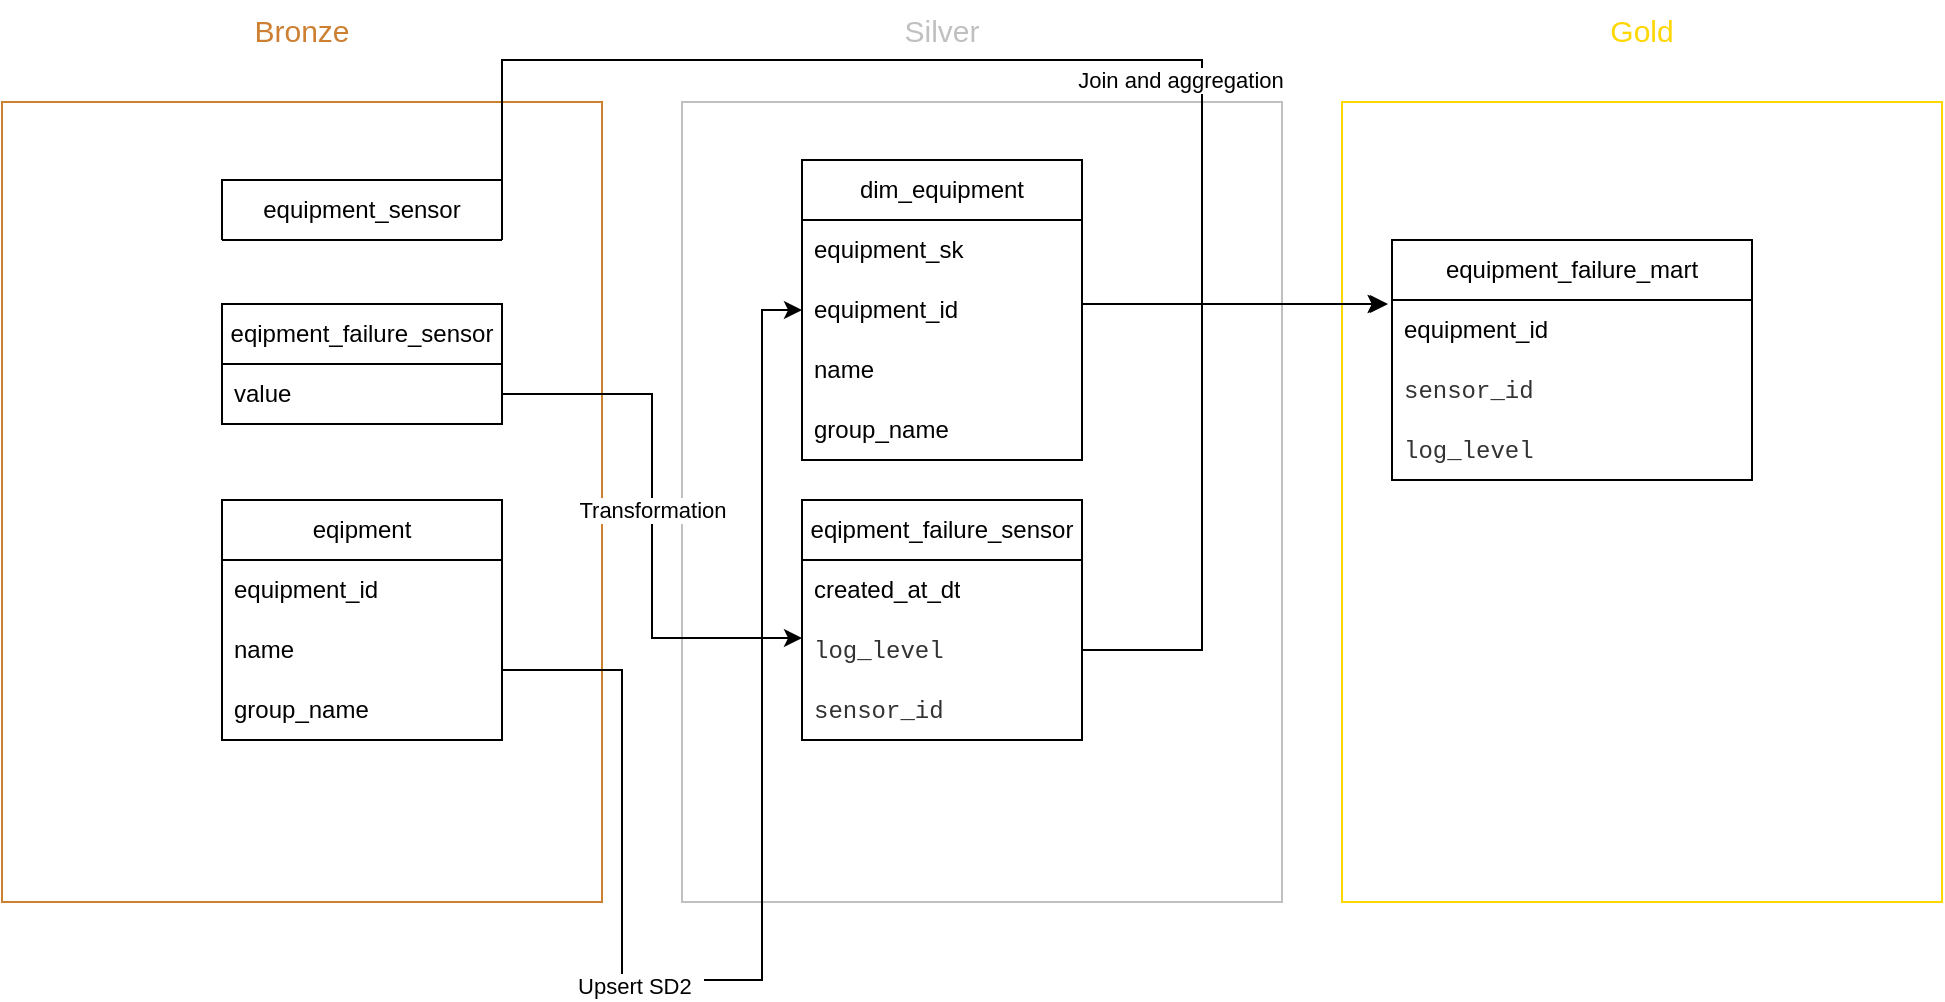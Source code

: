 <mxfile version="22.1.11" type="device">
  <diagram name="Page-1" id="ZjzWsmBTV62_A3QtW8aY">
    <mxGraphModel dx="1781" dy="522" grid="1" gridSize="10" guides="1" tooltips="1" connect="1" arrows="1" fold="1" page="1" pageScale="1" pageWidth="827" pageHeight="1169" math="0" shadow="0">
      <root>
        <mxCell id="0" />
        <mxCell id="1" parent="0" />
        <mxCell id="sxrH0FcB_o8xewcMCAKY-6" value="" style="shape=image;verticalLabelPosition=bottom;labelBackgroundColor=default;verticalAlign=top;aspect=fixed;imageAspect=0;image=https://cdn.icon-icons.com/icons2/2699/PNG/512/apache_kafka_logo_icon_167866.png;" parent="1" vertex="1">
          <mxGeometry x="310" y="253" width="72" height="36" as="geometry" />
        </mxCell>
        <mxCell id="sxrH0FcB_o8xewcMCAKY-8" value="" style="rounded=0;whiteSpace=wrap;html=1;strokeColor=#CD7F32;" parent="1" vertex="1">
          <mxGeometry x="-40" y="71" width="300" height="400" as="geometry" />
        </mxCell>
        <mxCell id="Fhqwz_EcExZ4PF6co_y--1" value="Bronze" style="text;html=1;strokeColor=none;fillColor=default;align=center;verticalAlign=middle;whiteSpace=wrap;rounded=0;fontSize=15;fontColor=#CD7F32;" vertex="1" parent="1">
          <mxGeometry x="80" y="20" width="60" height="30" as="geometry" />
        </mxCell>
        <mxCell id="Fhqwz_EcExZ4PF6co_y--3" value="Silver" style="text;html=1;strokeColor=none;fillColor=none;align=center;verticalAlign=middle;whiteSpace=wrap;rounded=0;fontSize=15;fontColor=#C0C0C0;" vertex="1" parent="1">
          <mxGeometry x="400" y="20" width="60" height="30" as="geometry" />
        </mxCell>
        <mxCell id="Fhqwz_EcExZ4PF6co_y--5" value="&lt;font style=&quot;font-size: 15px;&quot;&gt;Gold&lt;/font&gt;" style="text;html=1;strokeColor=none;fillColor=none;align=center;verticalAlign=middle;whiteSpace=wrap;rounded=0;fontColor=#FFD700;" vertex="1" parent="1">
          <mxGeometry x="750" y="20" width="60" height="30" as="geometry" />
        </mxCell>
        <mxCell id="Fhqwz_EcExZ4PF6co_y--6" value="eqipment" style="swimlane;fontStyle=0;childLayout=stackLayout;horizontal=1;startSize=30;horizontalStack=0;resizeParent=1;resizeParentMax=0;resizeLast=0;collapsible=1;marginBottom=0;whiteSpace=wrap;html=1;" vertex="1" parent="1">
          <mxGeometry x="70" y="270" width="140" height="120" as="geometry">
            <mxRectangle x="110" y="280" width="90" height="30" as="alternateBounds" />
          </mxGeometry>
        </mxCell>
        <mxCell id="Fhqwz_EcExZ4PF6co_y--7" value="equipment_id" style="text;strokeColor=none;fillColor=none;align=left;verticalAlign=middle;spacingLeft=4;spacingRight=4;overflow=hidden;points=[[0,0.5],[1,0.5]];portConstraint=eastwest;rotatable=0;whiteSpace=wrap;html=1;" vertex="1" parent="Fhqwz_EcExZ4PF6co_y--6">
          <mxGeometry y="30" width="140" height="30" as="geometry" />
        </mxCell>
        <mxCell id="Fhqwz_EcExZ4PF6co_y--8" value="name" style="text;strokeColor=none;fillColor=none;align=left;verticalAlign=middle;spacingLeft=4;spacingRight=4;overflow=hidden;points=[[0,0.5],[1,0.5]];portConstraint=eastwest;rotatable=0;whiteSpace=wrap;html=1;" vertex="1" parent="Fhqwz_EcExZ4PF6co_y--6">
          <mxGeometry y="60" width="140" height="30" as="geometry" />
        </mxCell>
        <mxCell id="Fhqwz_EcExZ4PF6co_y--9" value="group_name" style="text;strokeColor=none;fillColor=none;align=left;verticalAlign=middle;spacingLeft=4;spacingRight=4;overflow=hidden;points=[[0,0.5],[1,0.5]];portConstraint=eastwest;rotatable=0;whiteSpace=wrap;html=1;" vertex="1" parent="Fhqwz_EcExZ4PF6co_y--6">
          <mxGeometry y="90" width="140" height="30" as="geometry" />
        </mxCell>
        <mxCell id="Fhqwz_EcExZ4PF6co_y--10" value="" style="rounded=0;whiteSpace=wrap;html=1;strokeColor=#C0C0C0;" vertex="1" parent="1">
          <mxGeometry x="300" y="71" width="300" height="400" as="geometry" />
        </mxCell>
        <mxCell id="Fhqwz_EcExZ4PF6co_y--11" value="" style="rounded=0;whiteSpace=wrap;html=1;strokeColor=#FFD700;fontSize=15;" vertex="1" parent="1">
          <mxGeometry x="630" y="71" width="300" height="400" as="geometry" />
        </mxCell>
        <mxCell id="Fhqwz_EcExZ4PF6co_y--12" value="equipment_sensor" style="swimlane;fontStyle=0;childLayout=stackLayout;horizontal=1;startSize=30;horizontalStack=0;resizeParent=1;resizeParentMax=0;resizeLast=0;collapsible=1;marginBottom=0;whiteSpace=wrap;html=1;" vertex="1" collapsed="1" parent="1">
          <mxGeometry x="70" y="110" width="140" height="30" as="geometry">
            <mxRectangle x="110" y="100" width="140" height="90" as="alternateBounds" />
          </mxGeometry>
        </mxCell>
        <mxCell id="Fhqwz_EcExZ4PF6co_y--13" value="equipment_id" style="text;strokeColor=none;fillColor=none;align=left;verticalAlign=middle;spacingLeft=4;spacingRight=4;overflow=hidden;points=[[0,0.5],[1,0.5]];portConstraint=eastwest;rotatable=0;whiteSpace=wrap;html=1;" vertex="1" parent="Fhqwz_EcExZ4PF6co_y--12">
          <mxGeometry y="30" width="140" height="30" as="geometry" />
        </mxCell>
        <mxCell id="Fhqwz_EcExZ4PF6co_y--14" value="sensor_id" style="text;strokeColor=none;fillColor=none;align=left;verticalAlign=middle;spacingLeft=4;spacingRight=4;overflow=hidden;points=[[0,0.5],[1,0.5]];portConstraint=eastwest;rotatable=0;whiteSpace=wrap;html=1;" vertex="1" parent="Fhqwz_EcExZ4PF6co_y--12">
          <mxGeometry y="60" width="140" height="30" as="geometry" />
        </mxCell>
        <mxCell id="Fhqwz_EcExZ4PF6co_y--16" value="eqipment_failure_sensor" style="swimlane;fontStyle=0;childLayout=stackLayout;horizontal=1;startSize=30;horizontalStack=0;resizeParent=1;resizeParentMax=0;resizeLast=0;collapsible=1;marginBottom=0;whiteSpace=wrap;html=1;" vertex="1" parent="1">
          <mxGeometry x="70" y="172" width="140" height="60" as="geometry">
            <mxRectangle x="110" y="280" width="90" height="30" as="alternateBounds" />
          </mxGeometry>
        </mxCell>
        <mxCell id="Fhqwz_EcExZ4PF6co_y--17" value="value" style="text;strokeColor=none;fillColor=none;align=left;verticalAlign=middle;spacingLeft=4;spacingRight=4;overflow=hidden;points=[[0,0.5],[1,0.5]];portConstraint=eastwest;rotatable=0;whiteSpace=wrap;html=1;" vertex="1" parent="Fhqwz_EcExZ4PF6co_y--16">
          <mxGeometry y="30" width="140" height="30" as="geometry" />
        </mxCell>
        <mxCell id="Fhqwz_EcExZ4PF6co_y--22" value="eqipment_failure_sensor" style="swimlane;fontStyle=0;childLayout=stackLayout;horizontal=1;startSize=30;horizontalStack=0;resizeParent=1;resizeParentMax=0;resizeLast=0;collapsible=1;marginBottom=0;whiteSpace=wrap;html=1;" vertex="1" parent="1">
          <mxGeometry x="360" y="270" width="140" height="120" as="geometry">
            <mxRectangle x="110" y="280" width="90" height="30" as="alternateBounds" />
          </mxGeometry>
        </mxCell>
        <mxCell id="Fhqwz_EcExZ4PF6co_y--23" value="created_at_dt" style="text;strokeColor=none;fillColor=none;align=left;verticalAlign=middle;spacingLeft=4;spacingRight=4;overflow=hidden;points=[[0,0.5],[1,0.5]];portConstraint=eastwest;rotatable=0;whiteSpace=wrap;html=1;" vertex="1" parent="Fhqwz_EcExZ4PF6co_y--22">
          <mxGeometry y="30" width="140" height="30" as="geometry" />
        </mxCell>
        <mxCell id="Fhqwz_EcExZ4PF6co_y--24" value="&lt;div style=&quot;color: rgb(51, 51, 51); font-family: Menlo, Monaco, &amp;quot;Courier New&amp;quot;, monospace; line-height: 18px;&quot;&gt;log_level&lt;/div&gt;" style="text;strokeColor=none;fillColor=none;align=left;verticalAlign=middle;spacingLeft=4;spacingRight=4;overflow=hidden;points=[[0,0.5],[1,0.5]];portConstraint=eastwest;rotatable=0;whiteSpace=wrap;html=1;" vertex="1" parent="Fhqwz_EcExZ4PF6co_y--22">
          <mxGeometry y="60" width="140" height="30" as="geometry" />
        </mxCell>
        <mxCell id="Fhqwz_EcExZ4PF6co_y--25" value="&lt;div style=&quot;color: rgb(51, 51, 51); font-family: Menlo, Monaco, &amp;quot;Courier New&amp;quot;, monospace; font-weight: normal; font-size: 12px; line-height: 18px;&quot;&gt;&lt;div style=&quot;line-height: 18px;&quot;&gt;sensor_id&lt;/div&gt;&lt;/div&gt;" style="text;strokeColor=none;fillColor=none;align=left;verticalAlign=middle;spacingLeft=4;spacingRight=4;overflow=hidden;points=[[0,0.5],[1,0.5]];portConstraint=eastwest;rotatable=0;whiteSpace=wrap;html=1;" vertex="1" parent="Fhqwz_EcExZ4PF6co_y--22">
          <mxGeometry y="90" width="140" height="30" as="geometry" />
        </mxCell>
        <mxCell id="Fhqwz_EcExZ4PF6co_y--28" value="dim_equipment" style="swimlane;fontStyle=0;childLayout=stackLayout;horizontal=1;startSize=30;horizontalStack=0;resizeParent=1;resizeParentMax=0;resizeLast=0;collapsible=1;marginBottom=0;whiteSpace=wrap;html=1;" vertex="1" parent="1">
          <mxGeometry x="360" y="100" width="140" height="150" as="geometry">
            <mxRectangle x="110" y="280" width="90" height="30" as="alternateBounds" />
          </mxGeometry>
        </mxCell>
        <mxCell id="Fhqwz_EcExZ4PF6co_y--29" value="equipment_sk" style="text;strokeColor=none;fillColor=none;align=left;verticalAlign=middle;spacingLeft=4;spacingRight=4;overflow=hidden;points=[[0,0.5],[1,0.5]];portConstraint=eastwest;rotatable=0;whiteSpace=wrap;html=1;" vertex="1" parent="Fhqwz_EcExZ4PF6co_y--28">
          <mxGeometry y="30" width="140" height="30" as="geometry" />
        </mxCell>
        <mxCell id="Fhqwz_EcExZ4PF6co_y--30" value="equipment_id" style="text;strokeColor=none;fillColor=none;align=left;verticalAlign=middle;spacingLeft=4;spacingRight=4;overflow=hidden;points=[[0,0.5],[1,0.5]];portConstraint=eastwest;rotatable=0;whiteSpace=wrap;html=1;" vertex="1" parent="Fhqwz_EcExZ4PF6co_y--28">
          <mxGeometry y="60" width="140" height="30" as="geometry" />
        </mxCell>
        <mxCell id="Fhqwz_EcExZ4PF6co_y--31" value="name" style="text;strokeColor=none;fillColor=none;align=left;verticalAlign=middle;spacingLeft=4;spacingRight=4;overflow=hidden;points=[[0,0.5],[1,0.5]];portConstraint=eastwest;rotatable=0;whiteSpace=wrap;html=1;" vertex="1" parent="Fhqwz_EcExZ4PF6co_y--28">
          <mxGeometry y="90" width="140" height="30" as="geometry" />
        </mxCell>
        <mxCell id="Fhqwz_EcExZ4PF6co_y--32" value="group_name" style="text;strokeColor=none;fillColor=none;align=left;verticalAlign=middle;spacingLeft=4;spacingRight=4;overflow=hidden;points=[[0,0.5],[1,0.5]];portConstraint=eastwest;rotatable=0;whiteSpace=wrap;html=1;" vertex="1" parent="Fhqwz_EcExZ4PF6co_y--28">
          <mxGeometry y="120" width="140" height="30" as="geometry" />
        </mxCell>
        <mxCell id="Fhqwz_EcExZ4PF6co_y--34" style="edgeStyle=orthogonalEdgeStyle;rounded=0;orthogonalLoop=1;jettySize=auto;html=1;exitX=1;exitY=0.5;exitDx=0;exitDy=0;entryX=0;entryY=0.5;entryDx=0;entryDy=0;strokeColor=#000000;" edge="1" parent="1" source="Fhqwz_EcExZ4PF6co_y--8" target="Fhqwz_EcExZ4PF6co_y--30">
          <mxGeometry relative="1" as="geometry">
            <Array as="points">
              <mxPoint x="270" y="355" />
              <mxPoint x="270" y="510" />
              <mxPoint x="340" y="510" />
              <mxPoint x="340" y="175" />
            </Array>
          </mxGeometry>
        </mxCell>
        <mxCell id="Fhqwz_EcExZ4PF6co_y--35" value="Upsert SD2&amp;nbsp;&amp;nbsp;" style="edgeLabel;html=1;align=center;verticalAlign=middle;resizable=0;points=[];" vertex="1" connectable="0" parent="Fhqwz_EcExZ4PF6co_y--34">
          <mxGeometry x="-0.28" y="-3" relative="1" as="geometry">
            <mxPoint as="offset" />
          </mxGeometry>
        </mxCell>
        <mxCell id="Fhqwz_EcExZ4PF6co_y--37" style="edgeStyle=orthogonalEdgeStyle;rounded=0;orthogonalLoop=1;jettySize=auto;html=1;exitX=1;exitY=0.5;exitDx=0;exitDy=0;entryX=0;entryY=0.3;entryDx=0;entryDy=0;entryPerimeter=0;strokeColor=#000000;" edge="1" parent="1" source="Fhqwz_EcExZ4PF6co_y--17" target="Fhqwz_EcExZ4PF6co_y--24">
          <mxGeometry relative="1" as="geometry" />
        </mxCell>
        <mxCell id="Fhqwz_EcExZ4PF6co_y--38" value="Transformation" style="edgeLabel;html=1;align=center;verticalAlign=middle;resizable=0;points=[];" vertex="1" connectable="0" parent="Fhqwz_EcExZ4PF6co_y--37">
          <mxGeometry x="-0.022" relative="1" as="geometry">
            <mxPoint as="offset" />
          </mxGeometry>
        </mxCell>
        <mxCell id="Fhqwz_EcExZ4PF6co_y--39" value="equipment_failure_mart" style="swimlane;fontStyle=0;childLayout=stackLayout;horizontal=1;startSize=30;horizontalStack=0;resizeParent=1;resizeParentMax=0;resizeLast=0;collapsible=1;marginBottom=0;whiteSpace=wrap;html=1;" vertex="1" parent="1">
          <mxGeometry x="655" y="140" width="180" height="120" as="geometry">
            <mxRectangle x="110" y="280" width="90" height="30" as="alternateBounds" />
          </mxGeometry>
        </mxCell>
        <mxCell id="Fhqwz_EcExZ4PF6co_y--40" value="equipment_id" style="text;strokeColor=none;fillColor=none;align=left;verticalAlign=middle;spacingLeft=4;spacingRight=4;overflow=hidden;points=[[0,0.5],[1,0.5]];portConstraint=eastwest;rotatable=0;whiteSpace=wrap;html=1;" vertex="1" parent="Fhqwz_EcExZ4PF6co_y--39">
          <mxGeometry y="30" width="180" height="30" as="geometry" />
        </mxCell>
        <mxCell id="Fhqwz_EcExZ4PF6co_y--41" value="&lt;div style=&quot;color: rgb(51, 51, 51); font-family: Menlo, Monaco, &amp;quot;Courier New&amp;quot;, monospace; line-height: 18px;&quot;&gt;sensor_id&lt;/div&gt;" style="text;strokeColor=none;fillColor=none;align=left;verticalAlign=middle;spacingLeft=4;spacingRight=4;overflow=hidden;points=[[0,0.5],[1,0.5]];portConstraint=eastwest;rotatable=0;whiteSpace=wrap;html=1;" vertex="1" parent="Fhqwz_EcExZ4PF6co_y--39">
          <mxGeometry y="60" width="180" height="30" as="geometry" />
        </mxCell>
        <mxCell id="Fhqwz_EcExZ4PF6co_y--42" value="&lt;div style=&quot;color: rgb(51, 51, 51); font-family: Menlo, Monaco, &amp;quot;Courier New&amp;quot;, monospace; font-weight: normal; font-size: 12px; line-height: 18px;&quot;&gt;&lt;div style=&quot;line-height: 18px;&quot;&gt;log_level&lt;/div&gt;&lt;/div&gt;" style="text;strokeColor=none;fillColor=none;align=left;verticalAlign=middle;spacingLeft=4;spacingRight=4;overflow=hidden;points=[[0,0.5],[1,0.5]];portConstraint=eastwest;rotatable=0;whiteSpace=wrap;html=1;" vertex="1" parent="Fhqwz_EcExZ4PF6co_y--39">
          <mxGeometry y="90" width="180" height="30" as="geometry" />
        </mxCell>
        <mxCell id="Fhqwz_EcExZ4PF6co_y--63" style="edgeStyle=orthogonalEdgeStyle;rounded=0;orthogonalLoop=1;jettySize=auto;html=1;exitX=1;exitY=0.5;exitDx=0;exitDy=0;entryX=-0.011;entryY=0.067;entryDx=0;entryDy=0;entryPerimeter=0;fontColor=#FF0000;strokeColor=#000000;" edge="1" parent="1" source="Fhqwz_EcExZ4PF6co_y--12" target="Fhqwz_EcExZ4PF6co_y--40">
          <mxGeometry relative="1" as="geometry">
            <Array as="points">
              <mxPoint x="210" y="50" />
              <mxPoint x="560" y="50" />
              <mxPoint x="560" y="172" />
            </Array>
          </mxGeometry>
        </mxCell>
        <mxCell id="Fhqwz_EcExZ4PF6co_y--65" style="edgeStyle=orthogonalEdgeStyle;rounded=0;orthogonalLoop=1;jettySize=auto;html=1;exitX=1;exitY=0.5;exitDx=0;exitDy=0;entryX=-0.017;entryY=0.067;entryDx=0;entryDy=0;entryPerimeter=0;strokeColor=#000000;" edge="1" parent="1" source="Fhqwz_EcExZ4PF6co_y--30" target="Fhqwz_EcExZ4PF6co_y--40">
          <mxGeometry relative="1" as="geometry">
            <Array as="points">
              <mxPoint x="500" y="172" />
            </Array>
          </mxGeometry>
        </mxCell>
        <mxCell id="Fhqwz_EcExZ4PF6co_y--66" style="edgeStyle=orthogonalEdgeStyle;rounded=0;orthogonalLoop=1;jettySize=auto;html=1;exitX=1;exitY=0.5;exitDx=0;exitDy=0;entryX=-0.017;entryY=0.067;entryDx=0;entryDy=0;entryPerimeter=0;strokeColor=#000000;" edge="1" parent="1" source="Fhqwz_EcExZ4PF6co_y--24" target="Fhqwz_EcExZ4PF6co_y--40">
          <mxGeometry relative="1" as="geometry">
            <Array as="points">
              <mxPoint x="560" y="345" />
              <mxPoint x="560" y="172" />
            </Array>
          </mxGeometry>
        </mxCell>
        <mxCell id="Fhqwz_EcExZ4PF6co_y--67" value="Join and aggregation" style="edgeLabel;html=1;align=center;verticalAlign=middle;resizable=0;points=[];" vertex="1" connectable="0" parent="Fhqwz_EcExZ4PF6co_y--66">
          <mxGeometry x="0.734" y="4" relative="1" as="geometry">
            <mxPoint x="-60" y="-108" as="offset" />
          </mxGeometry>
        </mxCell>
      </root>
    </mxGraphModel>
  </diagram>
</mxfile>
